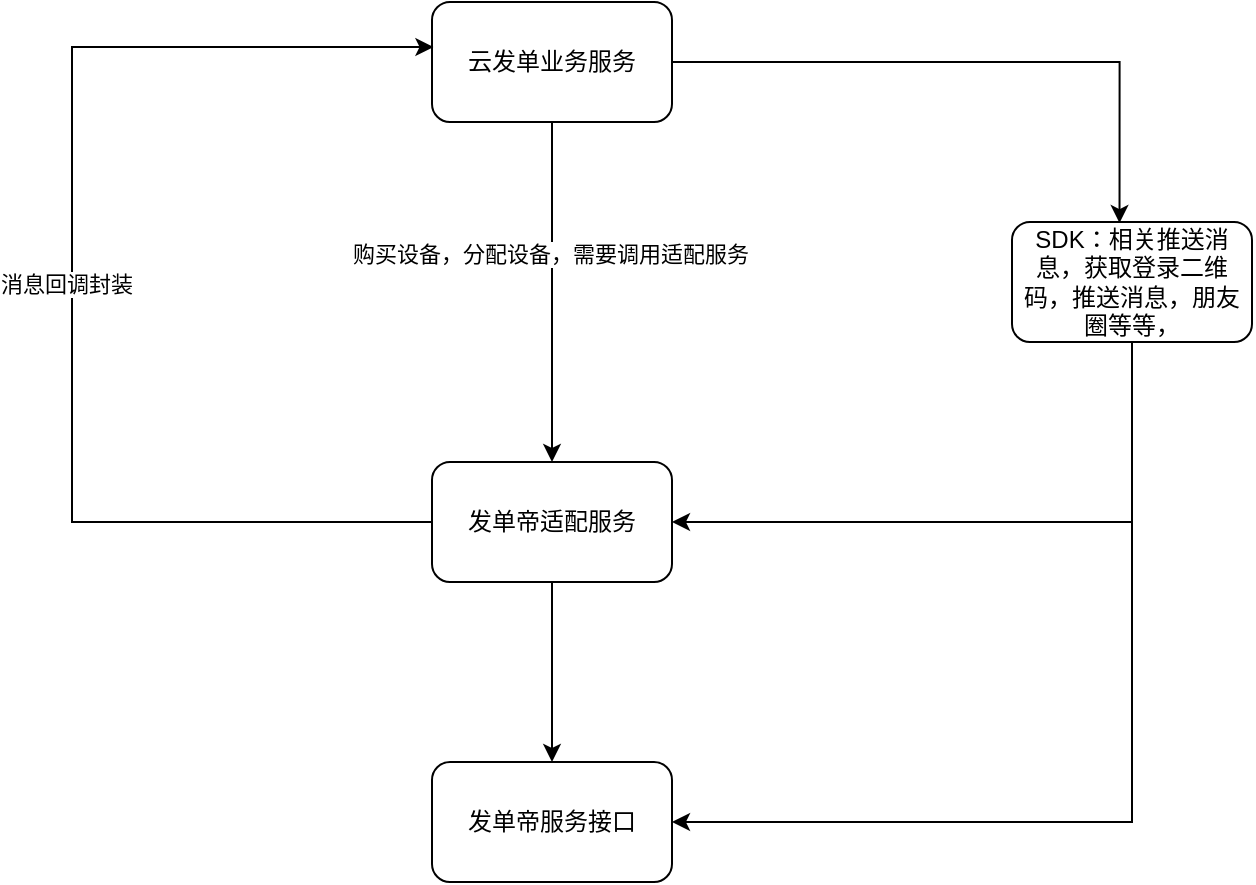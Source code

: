 <mxfile version="27.0.3">
  <diagram name="第 1 页" id="P6Lwt04iGCWbSaG4erIW">
    <mxGraphModel dx="1089" dy="630" grid="1" gridSize="10" guides="1" tooltips="1" connect="1" arrows="1" fold="1" page="1" pageScale="1" pageWidth="827" pageHeight="1169" math="0" shadow="0">
      <root>
        <mxCell id="0" />
        <mxCell id="1" parent="0" />
        <mxCell id="sMMGfhcA2TqT5hPP_hKD-4" style="edgeStyle=orthogonalEdgeStyle;rounded=0;orthogonalLoop=1;jettySize=auto;html=1;exitX=0.5;exitY=1;exitDx=0;exitDy=0;entryX=0.5;entryY=0;entryDx=0;entryDy=0;" edge="1" parent="1" source="sMMGfhcA2TqT5hPP_hKD-1" target="sMMGfhcA2TqT5hPP_hKD-2">
          <mxGeometry relative="1" as="geometry" />
        </mxCell>
        <mxCell id="sMMGfhcA2TqT5hPP_hKD-6" value="购买设备，分配设备，需要调用适配服务" style="edgeLabel;html=1;align=center;verticalAlign=middle;resizable=0;points=[];" vertex="1" connectable="0" parent="sMMGfhcA2TqT5hPP_hKD-4">
          <mxGeometry x="-0.229" y="-1" relative="1" as="geometry">
            <mxPoint as="offset" />
          </mxGeometry>
        </mxCell>
        <mxCell id="sMMGfhcA2TqT5hPP_hKD-1" value="云发单业务服务" style="rounded=1;whiteSpace=wrap;html=1;" vertex="1" parent="1">
          <mxGeometry x="300" y="190" width="120" height="60" as="geometry" />
        </mxCell>
        <mxCell id="sMMGfhcA2TqT5hPP_hKD-13" style="edgeStyle=orthogonalEdgeStyle;rounded=0;orthogonalLoop=1;jettySize=auto;html=1;exitX=0.5;exitY=1;exitDx=0;exitDy=0;entryX=0.5;entryY=0;entryDx=0;entryDy=0;" edge="1" parent="1" source="sMMGfhcA2TqT5hPP_hKD-2" target="sMMGfhcA2TqT5hPP_hKD-12">
          <mxGeometry relative="1" as="geometry" />
        </mxCell>
        <mxCell id="sMMGfhcA2TqT5hPP_hKD-2" value="发单帝适配服务" style="rounded=1;whiteSpace=wrap;html=1;" vertex="1" parent="1">
          <mxGeometry x="300" y="420" width="120" height="60" as="geometry" />
        </mxCell>
        <mxCell id="sMMGfhcA2TqT5hPP_hKD-7" style="edgeStyle=orthogonalEdgeStyle;rounded=0;orthogonalLoop=1;jettySize=auto;html=1;exitX=0;exitY=0.5;exitDx=0;exitDy=0;entryX=0.006;entryY=0.375;entryDx=0;entryDy=0;entryPerimeter=0;" edge="1" parent="1" source="sMMGfhcA2TqT5hPP_hKD-2" target="sMMGfhcA2TqT5hPP_hKD-1">
          <mxGeometry relative="1" as="geometry">
            <Array as="points">
              <mxPoint x="120" y="450" />
              <mxPoint x="120" y="213" />
            </Array>
          </mxGeometry>
        </mxCell>
        <mxCell id="sMMGfhcA2TqT5hPP_hKD-8" value="消息回调封装" style="edgeLabel;html=1;align=center;verticalAlign=middle;resizable=0;points=[];" vertex="1" connectable="0" parent="sMMGfhcA2TqT5hPP_hKD-7">
          <mxGeometry x="0.001" y="3" relative="1" as="geometry">
            <mxPoint as="offset" />
          </mxGeometry>
        </mxCell>
        <mxCell id="sMMGfhcA2TqT5hPP_hKD-11" style="edgeStyle=orthogonalEdgeStyle;rounded=0;orthogonalLoop=1;jettySize=auto;html=1;exitX=0.5;exitY=1;exitDx=0;exitDy=0;entryX=1;entryY=0.5;entryDx=0;entryDy=0;" edge="1" parent="1" source="sMMGfhcA2TqT5hPP_hKD-9" target="sMMGfhcA2TqT5hPP_hKD-2">
          <mxGeometry relative="1" as="geometry" />
        </mxCell>
        <mxCell id="sMMGfhcA2TqT5hPP_hKD-14" style="edgeStyle=orthogonalEdgeStyle;rounded=0;orthogonalLoop=1;jettySize=auto;html=1;exitX=0.5;exitY=1;exitDx=0;exitDy=0;entryX=1;entryY=0.5;entryDx=0;entryDy=0;" edge="1" parent="1" source="sMMGfhcA2TqT5hPP_hKD-9" target="sMMGfhcA2TqT5hPP_hKD-12">
          <mxGeometry relative="1" as="geometry" />
        </mxCell>
        <mxCell id="sMMGfhcA2TqT5hPP_hKD-9" value="SDK：相关推送消息，获取登录二维码，推送消息，朋友圈等等，" style="rounded=1;whiteSpace=wrap;html=1;" vertex="1" parent="1">
          <mxGeometry x="590" y="300" width="120" height="60" as="geometry" />
        </mxCell>
        <mxCell id="sMMGfhcA2TqT5hPP_hKD-10" style="edgeStyle=orthogonalEdgeStyle;rounded=0;orthogonalLoop=1;jettySize=auto;html=1;exitX=1;exitY=0.5;exitDx=0;exitDy=0;entryX=0.448;entryY=0.009;entryDx=0;entryDy=0;entryPerimeter=0;" edge="1" parent="1" source="sMMGfhcA2TqT5hPP_hKD-1" target="sMMGfhcA2TqT5hPP_hKD-9">
          <mxGeometry relative="1" as="geometry" />
        </mxCell>
        <mxCell id="sMMGfhcA2TqT5hPP_hKD-12" value="发单帝服务接口" style="rounded=1;whiteSpace=wrap;html=1;" vertex="1" parent="1">
          <mxGeometry x="300" y="570" width="120" height="60" as="geometry" />
        </mxCell>
      </root>
    </mxGraphModel>
  </diagram>
</mxfile>
